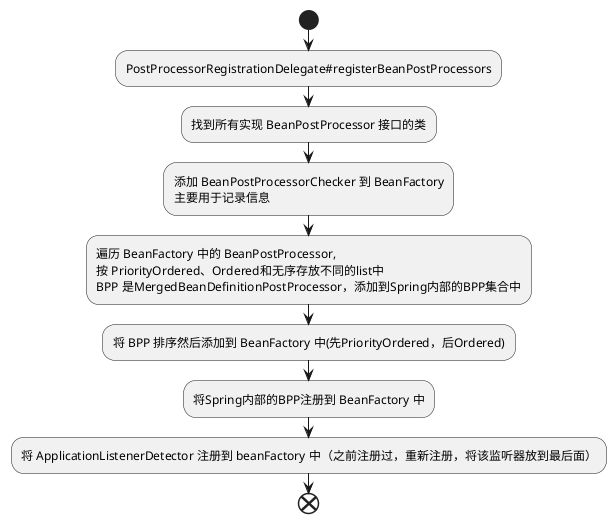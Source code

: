@startuml

start
:PostProcessorRegistrationDelegate#registerBeanPostProcessors;
:找到所有实现 BeanPostProcessor 接口的类;
:添加 BeanPostProcessorChecker 到 BeanFactory\n主要用于记录信息;
:遍历 BeanFactory 中的 BeanPostProcessor,\n按 PriorityOrdered、Ordered和无序存放不同的list中\nBPP 是MergedBeanDefinitionPostProcessor，添加到Spring内部的BPP集合中;
:将 BPP 排序然后添加到 BeanFactory 中(先PriorityOrdered，后Ordered);
:将Spring内部的BPP注册到 BeanFactory 中;
:将 ApplicationListenerDetector 注册到 beanFactory 中（之前注册过，重新注册，将该监听器放到最后面）;


end

@enduml
